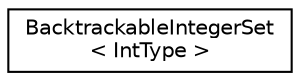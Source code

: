 digraph "Graphical Class Hierarchy"
{
 // LATEX_PDF_SIZE
  edge [fontname="Helvetica",fontsize="10",labelfontname="Helvetica",labelfontsize="10"];
  node [fontname="Helvetica",fontsize="10",shape=record];
  rankdir="LR";
  Node0 [label="BacktrackableIntegerSet\l\< IntType \>",height=0.2,width=0.4,color="black", fillcolor="white", style="filled",URL="$classoperations__research_1_1bop_1_1_backtrackable_integer_set.html",tooltip=" "];
}
